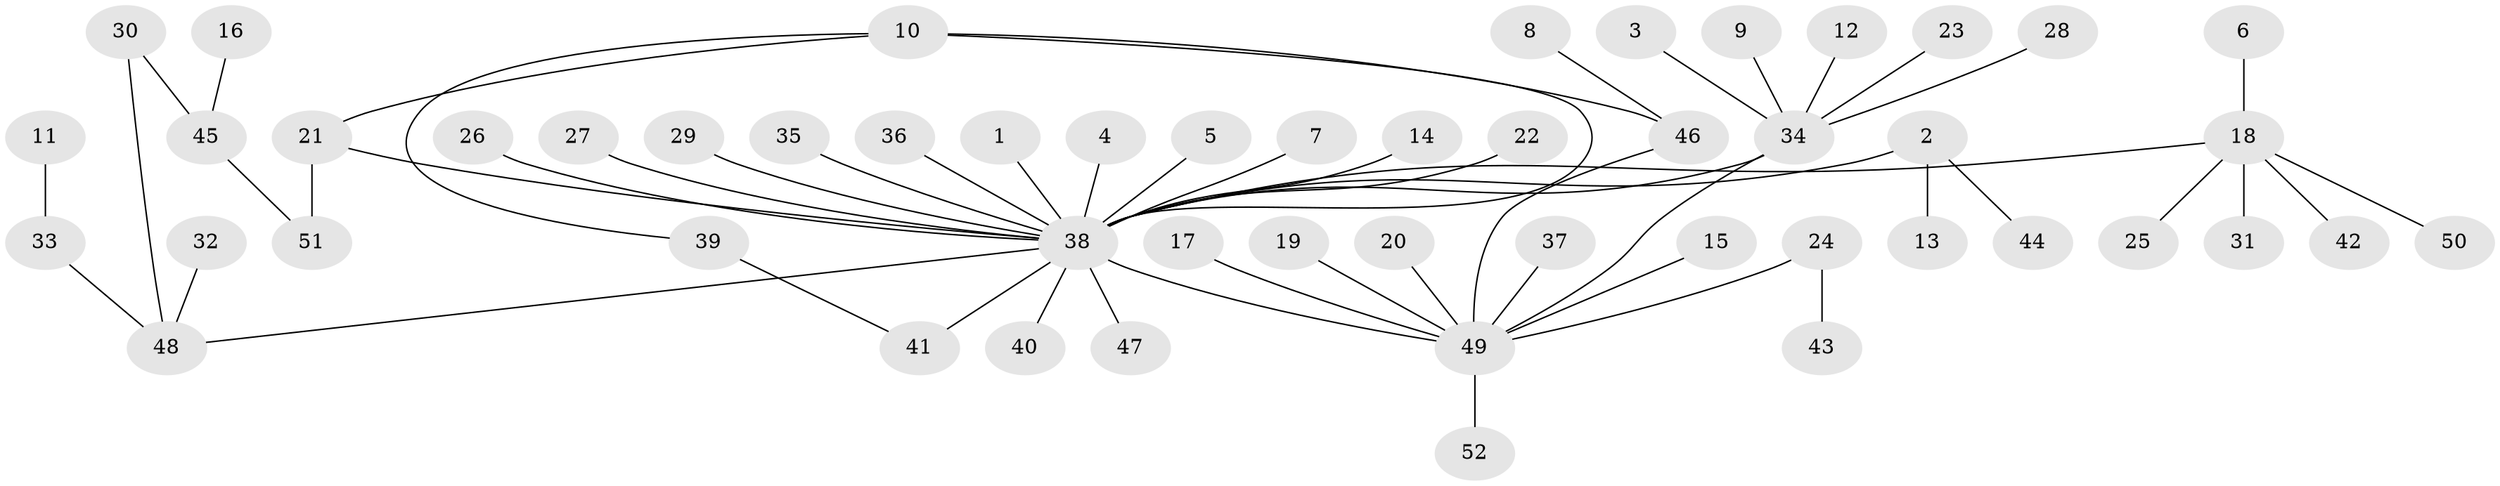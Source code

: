 // original degree distribution, {25: 0.007751937984496124, 9: 0.007751937984496124, 13: 0.007751937984496124, 2: 0.13178294573643412, 10: 0.007751937984496124, 1: 0.6511627906976745, 5: 0.031007751937984496, 7: 0.007751937984496124, 3: 0.09302325581395349, 4: 0.046511627906976744, 6: 0.007751937984496124}
// Generated by graph-tools (version 1.1) at 2025/36/03/04/25 23:36:48]
// undirected, 52 vertices, 56 edges
graph export_dot {
  node [color=gray90,style=filled];
  1;
  2;
  3;
  4;
  5;
  6;
  7;
  8;
  9;
  10;
  11;
  12;
  13;
  14;
  15;
  16;
  17;
  18;
  19;
  20;
  21;
  22;
  23;
  24;
  25;
  26;
  27;
  28;
  29;
  30;
  31;
  32;
  33;
  34;
  35;
  36;
  37;
  38;
  39;
  40;
  41;
  42;
  43;
  44;
  45;
  46;
  47;
  48;
  49;
  50;
  51;
  52;
  1 -- 38 [weight=1.0];
  2 -- 13 [weight=1.0];
  2 -- 38 [weight=1.0];
  2 -- 44 [weight=1.0];
  3 -- 34 [weight=1.0];
  4 -- 38 [weight=1.0];
  5 -- 38 [weight=1.0];
  6 -- 18 [weight=1.0];
  7 -- 38 [weight=1.0];
  8 -- 46 [weight=1.0];
  9 -- 34 [weight=1.0];
  10 -- 21 [weight=1.0];
  10 -- 38 [weight=1.0];
  10 -- 39 [weight=1.0];
  10 -- 46 [weight=1.0];
  11 -- 33 [weight=1.0];
  12 -- 34 [weight=1.0];
  14 -- 38 [weight=1.0];
  15 -- 49 [weight=1.0];
  16 -- 45 [weight=1.0];
  17 -- 49 [weight=1.0];
  18 -- 25 [weight=1.0];
  18 -- 31 [weight=1.0];
  18 -- 38 [weight=1.0];
  18 -- 42 [weight=1.0];
  18 -- 50 [weight=1.0];
  19 -- 49 [weight=1.0];
  20 -- 49 [weight=1.0];
  21 -- 38 [weight=1.0];
  21 -- 51 [weight=1.0];
  22 -- 38 [weight=1.0];
  23 -- 34 [weight=1.0];
  24 -- 43 [weight=1.0];
  24 -- 49 [weight=1.0];
  26 -- 38 [weight=1.0];
  27 -- 38 [weight=1.0];
  28 -- 34 [weight=1.0];
  29 -- 38 [weight=1.0];
  30 -- 45 [weight=1.0];
  30 -- 48 [weight=1.0];
  32 -- 48 [weight=1.0];
  33 -- 48 [weight=1.0];
  34 -- 38 [weight=1.0];
  34 -- 49 [weight=1.0];
  35 -- 38 [weight=1.0];
  36 -- 38 [weight=1.0];
  37 -- 49 [weight=1.0];
  38 -- 40 [weight=1.0];
  38 -- 41 [weight=1.0];
  38 -- 47 [weight=1.0];
  38 -- 48 [weight=1.0];
  38 -- 49 [weight=1.0];
  39 -- 41 [weight=1.0];
  45 -- 51 [weight=1.0];
  46 -- 49 [weight=1.0];
  49 -- 52 [weight=1.0];
}

